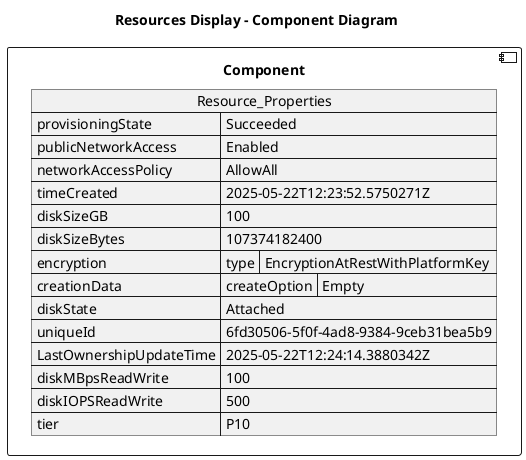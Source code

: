 @startuml

title Resources Display - Component Diagram

component Component {

json  Resource_Properties {
  "provisioningState": "Succeeded",
  "publicNetworkAccess": "Enabled",
  "networkAccessPolicy": "AllowAll",
  "timeCreated": "2025-05-22T12:23:52.5750271Z",
  "diskSizeGB": 100,
  "diskSizeBytes": 107374182400,
  "encryption": {
    "type": "EncryptionAtRestWithPlatformKey"
  },
  "creationData": {
    "createOption": "Empty"
  },
  "diskState": "Attached",
  "uniqueId": "6fd30506-5f0f-4ad8-9384-9ceb31bea5b9",
  "LastOwnershipUpdateTime": "2025-05-22T12:24:14.3880342Z",
  "diskMBpsReadWrite": 100,
  "diskIOPSReadWrite": 500,
  "tier": "P10"
}
}
@enduml
